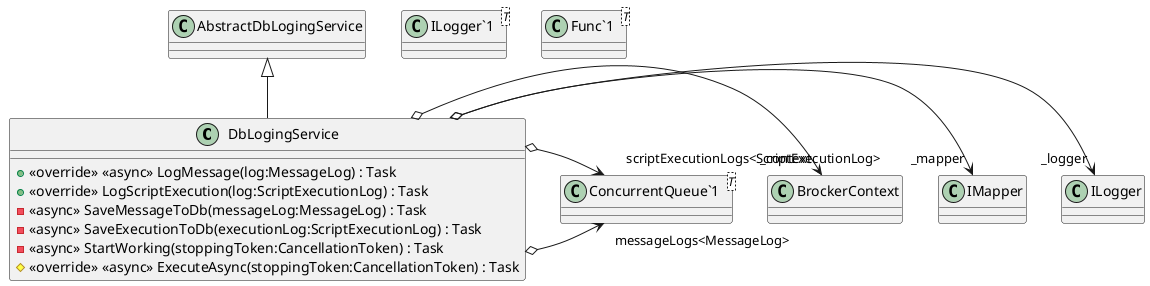 @startuml
class DbLogingService {
    + <<override>> <<async>> LogMessage(log:MessageLog) : Task
    + <<override>> LogScriptExecution(log:ScriptExecutionLog) : Task
    - <<async>> SaveMessageToDb(messageLog:MessageLog) : Task
    - <<async>> SaveExecutionToDb(executionLog:ScriptExecutionLog) : Task
    - <<async>> StartWorking(stoppingToken:CancellationToken) : Task
    # <<override>> <<async>> ExecuteAsync(stoppingToken:CancellationToken) : Task
}
class "ILogger`1"<T> {
}
class "Func`1"<T> {
}
class "ConcurrentQueue`1"<T> {
}
AbstractDbLogingService <|-- DbLogingService
DbLogingService o-> "_logger" ILogger
DbLogingService o-> "_mapper" IMapper
DbLogingService o-> "_context" BrockerContext
DbLogingService o-> "messageLogs<MessageLog>" "ConcurrentQueue`1"
DbLogingService o-> "scriptExecutionLogs<ScriptExecutionLog>" "ConcurrentQueue`1"
@enduml
